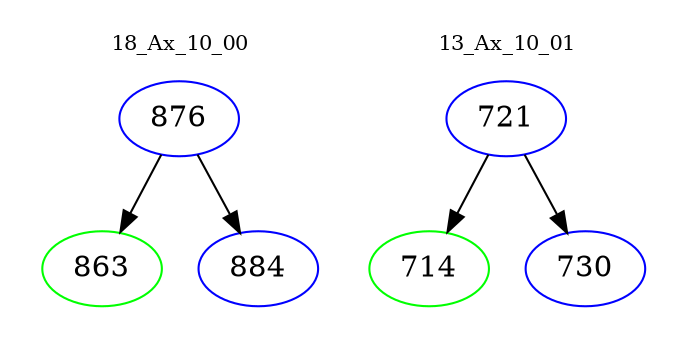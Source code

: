 digraph{
subgraph cluster_0 {
color = white
label = "18_Ax_10_00";
fontsize=10;
T0_876 [label="876", color="blue"]
T0_876 -> T0_863 [color="black"]
T0_863 [label="863", color="green"]
T0_876 -> T0_884 [color="black"]
T0_884 [label="884", color="blue"]
}
subgraph cluster_1 {
color = white
label = "13_Ax_10_01";
fontsize=10;
T1_721 [label="721", color="blue"]
T1_721 -> T1_714 [color="black"]
T1_714 [label="714", color="green"]
T1_721 -> T1_730 [color="black"]
T1_730 [label="730", color="blue"]
}
}
